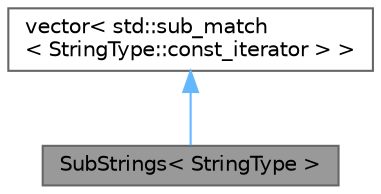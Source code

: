 digraph "SubStrings&lt; StringType &gt;"
{
 // LATEX_PDF_SIZE
  bgcolor="transparent";
  edge [fontname=Helvetica,fontsize=10,labelfontname=Helvetica,labelfontsize=10];
  node [fontname=Helvetica,fontsize=10,shape=box,height=0.2,width=0.4];
  Node1 [id="Node000001",label="SubStrings\< StringType \>",height=0.2,width=0.4,color="gray40", fillcolor="grey60", style="filled", fontcolor="black",tooltip="Sub-ranges of a string with a structure similar to std::match_results, but without the underlying reg..."];
  Node2 -> Node1 [id="edge1_Node000001_Node000002",dir="back",color="steelblue1",style="solid",tooltip=" "];
  Node2 [id="Node000002",label="vector\< std::sub_match\l\< StringType::const_iterator \> \>",height=0.2,width=0.4,color="gray40", fillcolor="white", style="filled",tooltip=" "];
}
